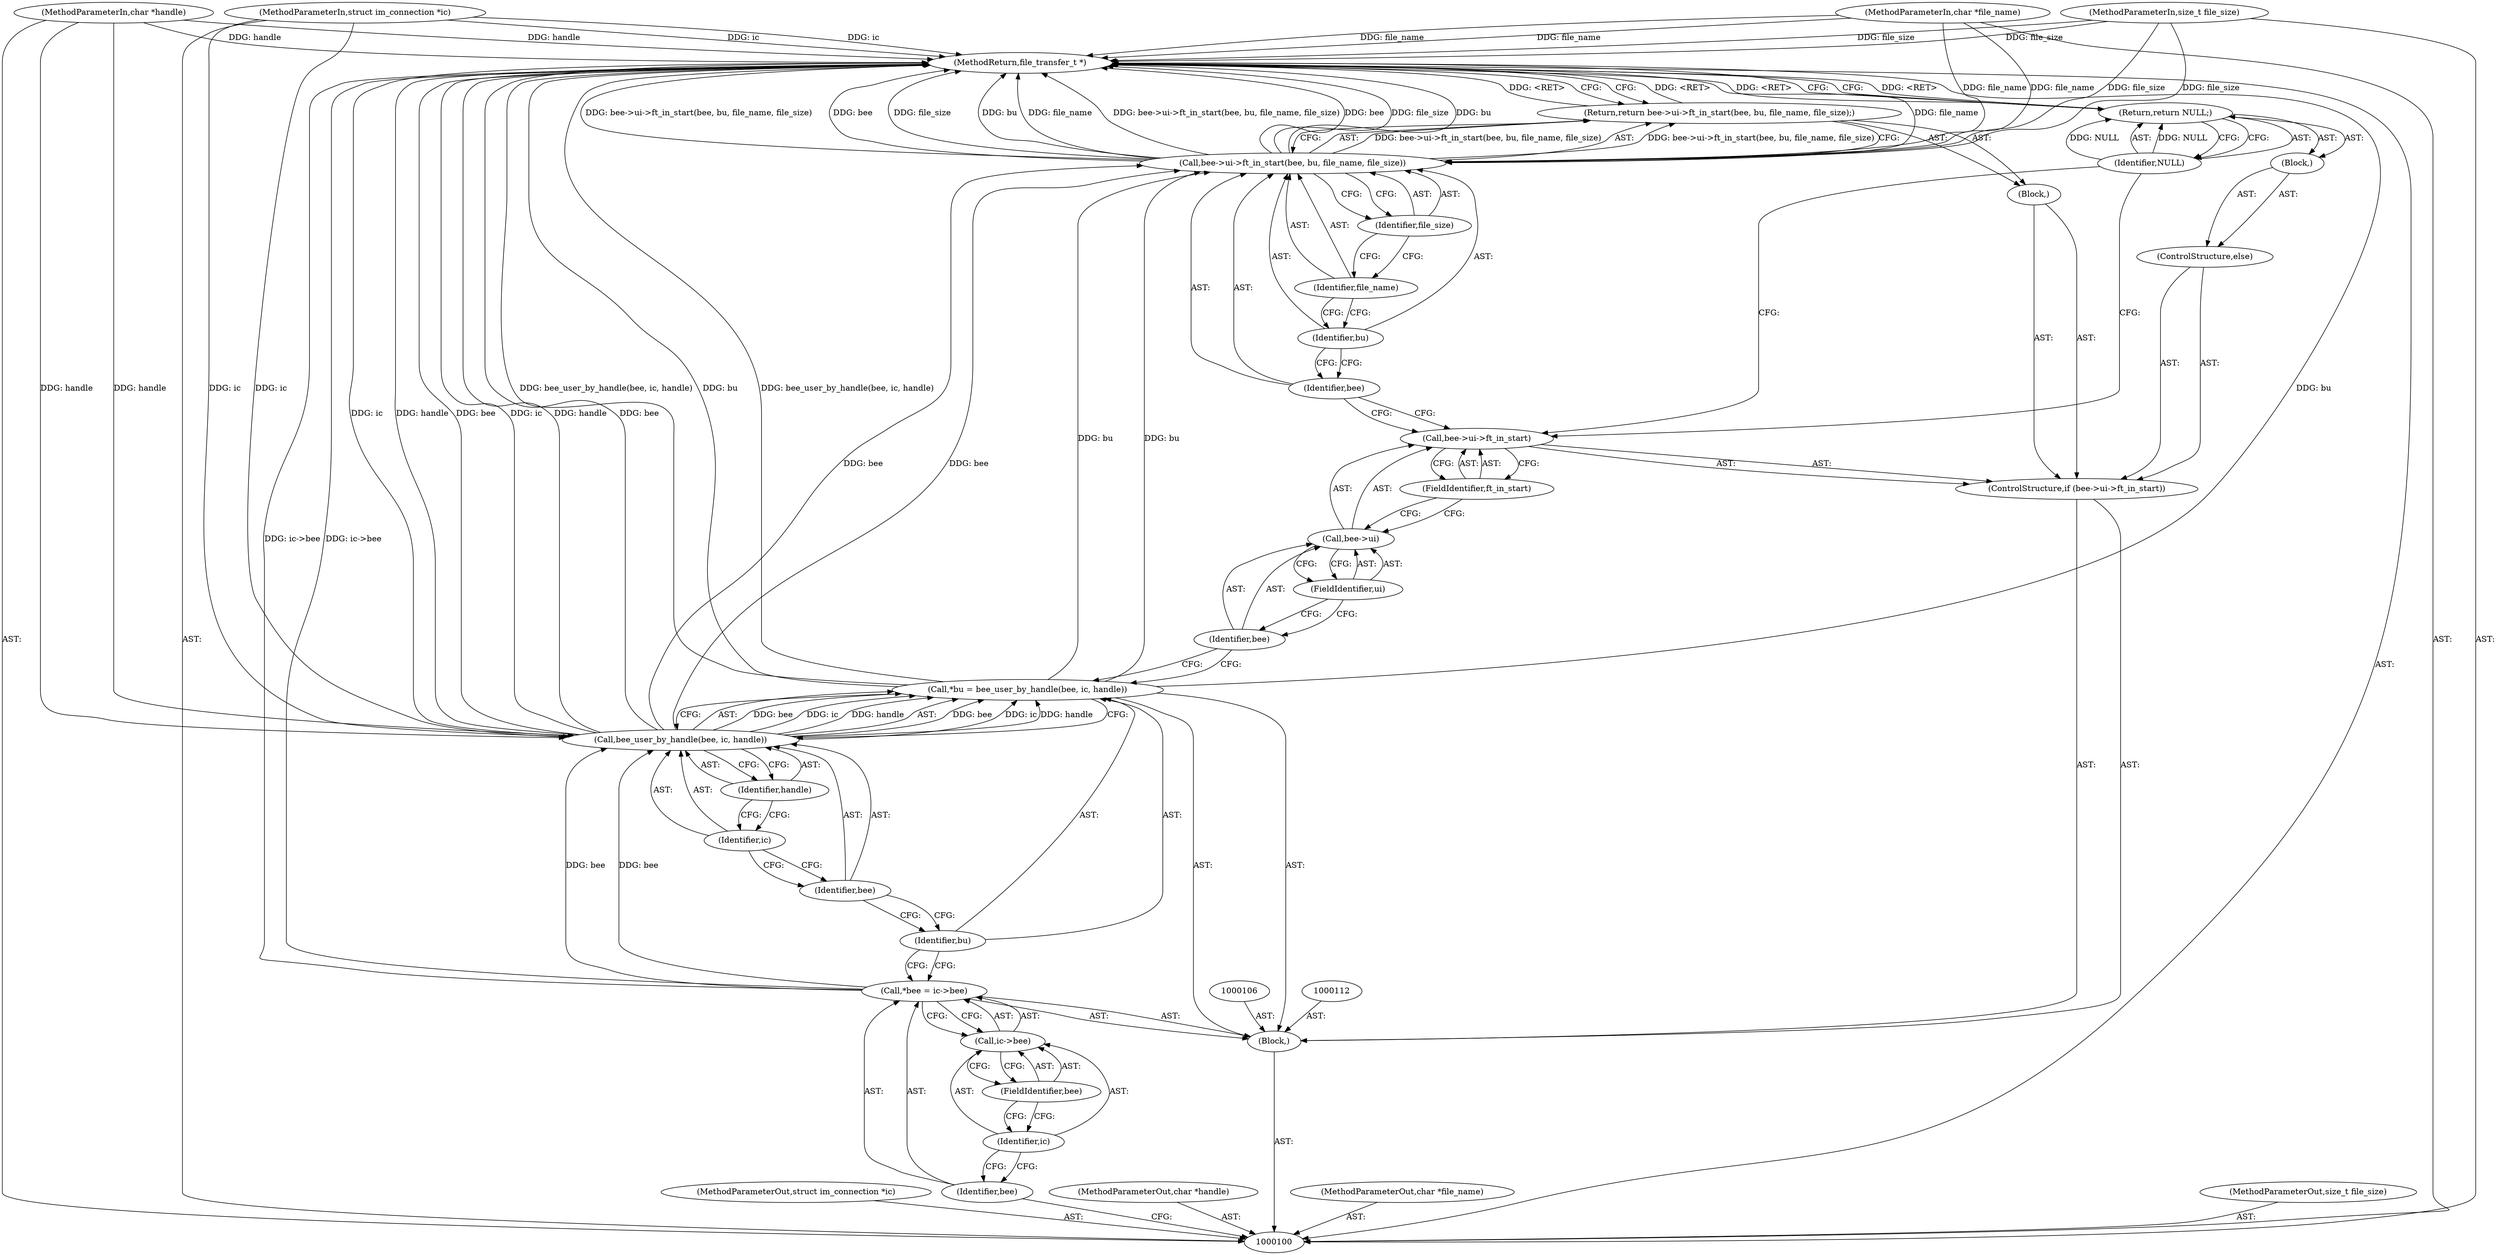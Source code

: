 digraph "1_bitlbee_701ab8129ba9ea64f569daedca9a8603abad740f" {
"1000136" [label="(MethodReturn,file_transfer_t *)"];
"1000101" [label="(MethodParameterIn,struct im_connection *ic)"];
"1000169" [label="(MethodParameterOut,struct im_connection *ic)"];
"1000102" [label="(MethodParameterIn,char *handle)"];
"1000170" [label="(MethodParameterOut,char *handle)"];
"1000103" [label="(MethodParameterIn,char *file_name)"];
"1000171" [label="(MethodParameterOut,char *file_name)"];
"1000104" [label="(MethodParameterIn,size_t file_size)"];
"1000172" [label="(MethodParameterOut,size_t file_size)"];
"1000105" [label="(Block,)"];
"1000109" [label="(Call,ic->bee)"];
"1000110" [label="(Identifier,ic)"];
"1000111" [label="(FieldIdentifier,bee)"];
"1000107" [label="(Call,*bee = ic->bee)"];
"1000108" [label="(Identifier,bee)"];
"1000113" [label="(Call,*bu = bee_user_by_handle(bee, ic, handle))"];
"1000114" [label="(Identifier,bu)"];
"1000115" [label="(Call,bee_user_by_handle(bee, ic, handle))"];
"1000116" [label="(Identifier,bee)"];
"1000117" [label="(Identifier,ic)"];
"1000118" [label="(Identifier,handle)"];
"1000119" [label="(ControlStructure,if (bee->ui->ft_in_start))"];
"1000123" [label="(FieldIdentifier,ui)"];
"1000124" [label="(FieldIdentifier,ft_in_start)"];
"1000125" [label="(Block,)"];
"1000120" [label="(Call,bee->ui->ft_in_start)"];
"1000121" [label="(Call,bee->ui)"];
"1000122" [label="(Identifier,bee)"];
"1000127" [label="(Call,bee->ui->ft_in_start(bee, bu, file_name, file_size))"];
"1000126" [label="(Return,return bee->ui->ft_in_start(bee, bu, file_name, file_size);)"];
"1000128" [label="(Identifier,bee)"];
"1000129" [label="(Identifier,bu)"];
"1000130" [label="(Identifier,file_name)"];
"1000131" [label="(Identifier,file_size)"];
"1000132" [label="(ControlStructure,else)"];
"1000133" [label="(Block,)"];
"1000135" [label="(Identifier,NULL)"];
"1000134" [label="(Return,return NULL;)"];
"1000136" -> "1000100"  [label="AST: "];
"1000136" -> "1000126"  [label="CFG: "];
"1000136" -> "1000134"  [label="CFG: "];
"1000115" -> "1000136"  [label="DDG: ic"];
"1000115" -> "1000136"  [label="DDG: handle"];
"1000115" -> "1000136"  [label="DDG: bee"];
"1000127" -> "1000136"  [label="DDG: file_name"];
"1000127" -> "1000136"  [label="DDG: bee->ui->ft_in_start(bee, bu, file_name, file_size)"];
"1000127" -> "1000136"  [label="DDG: bee"];
"1000127" -> "1000136"  [label="DDG: file_size"];
"1000127" -> "1000136"  [label="DDG: bu"];
"1000104" -> "1000136"  [label="DDG: file_size"];
"1000113" -> "1000136"  [label="DDG: bu"];
"1000113" -> "1000136"  [label="DDG: bee_user_by_handle(bee, ic, handle)"];
"1000102" -> "1000136"  [label="DDG: handle"];
"1000107" -> "1000136"  [label="DDG: ic->bee"];
"1000103" -> "1000136"  [label="DDG: file_name"];
"1000101" -> "1000136"  [label="DDG: ic"];
"1000134" -> "1000136"  [label="DDG: <RET>"];
"1000126" -> "1000136"  [label="DDG: <RET>"];
"1000101" -> "1000100"  [label="AST: "];
"1000101" -> "1000136"  [label="DDG: ic"];
"1000101" -> "1000115"  [label="DDG: ic"];
"1000169" -> "1000100"  [label="AST: "];
"1000102" -> "1000100"  [label="AST: "];
"1000102" -> "1000136"  [label="DDG: handle"];
"1000102" -> "1000115"  [label="DDG: handle"];
"1000170" -> "1000100"  [label="AST: "];
"1000103" -> "1000100"  [label="AST: "];
"1000103" -> "1000136"  [label="DDG: file_name"];
"1000103" -> "1000127"  [label="DDG: file_name"];
"1000171" -> "1000100"  [label="AST: "];
"1000104" -> "1000100"  [label="AST: "];
"1000104" -> "1000136"  [label="DDG: file_size"];
"1000104" -> "1000127"  [label="DDG: file_size"];
"1000172" -> "1000100"  [label="AST: "];
"1000105" -> "1000100"  [label="AST: "];
"1000106" -> "1000105"  [label="AST: "];
"1000107" -> "1000105"  [label="AST: "];
"1000112" -> "1000105"  [label="AST: "];
"1000113" -> "1000105"  [label="AST: "];
"1000119" -> "1000105"  [label="AST: "];
"1000109" -> "1000107"  [label="AST: "];
"1000109" -> "1000111"  [label="CFG: "];
"1000110" -> "1000109"  [label="AST: "];
"1000111" -> "1000109"  [label="AST: "];
"1000107" -> "1000109"  [label="CFG: "];
"1000110" -> "1000109"  [label="AST: "];
"1000110" -> "1000108"  [label="CFG: "];
"1000111" -> "1000110"  [label="CFG: "];
"1000111" -> "1000109"  [label="AST: "];
"1000111" -> "1000110"  [label="CFG: "];
"1000109" -> "1000111"  [label="CFG: "];
"1000107" -> "1000105"  [label="AST: "];
"1000107" -> "1000109"  [label="CFG: "];
"1000108" -> "1000107"  [label="AST: "];
"1000109" -> "1000107"  [label="AST: "];
"1000114" -> "1000107"  [label="CFG: "];
"1000107" -> "1000136"  [label="DDG: ic->bee"];
"1000107" -> "1000115"  [label="DDG: bee"];
"1000108" -> "1000107"  [label="AST: "];
"1000108" -> "1000100"  [label="CFG: "];
"1000110" -> "1000108"  [label="CFG: "];
"1000113" -> "1000105"  [label="AST: "];
"1000113" -> "1000115"  [label="CFG: "];
"1000114" -> "1000113"  [label="AST: "];
"1000115" -> "1000113"  [label="AST: "];
"1000122" -> "1000113"  [label="CFG: "];
"1000113" -> "1000136"  [label="DDG: bu"];
"1000113" -> "1000136"  [label="DDG: bee_user_by_handle(bee, ic, handle)"];
"1000115" -> "1000113"  [label="DDG: bee"];
"1000115" -> "1000113"  [label="DDG: ic"];
"1000115" -> "1000113"  [label="DDG: handle"];
"1000113" -> "1000127"  [label="DDG: bu"];
"1000114" -> "1000113"  [label="AST: "];
"1000114" -> "1000107"  [label="CFG: "];
"1000116" -> "1000114"  [label="CFG: "];
"1000115" -> "1000113"  [label="AST: "];
"1000115" -> "1000118"  [label="CFG: "];
"1000116" -> "1000115"  [label="AST: "];
"1000117" -> "1000115"  [label="AST: "];
"1000118" -> "1000115"  [label="AST: "];
"1000113" -> "1000115"  [label="CFG: "];
"1000115" -> "1000136"  [label="DDG: ic"];
"1000115" -> "1000136"  [label="DDG: handle"];
"1000115" -> "1000136"  [label="DDG: bee"];
"1000115" -> "1000113"  [label="DDG: bee"];
"1000115" -> "1000113"  [label="DDG: ic"];
"1000115" -> "1000113"  [label="DDG: handle"];
"1000107" -> "1000115"  [label="DDG: bee"];
"1000101" -> "1000115"  [label="DDG: ic"];
"1000102" -> "1000115"  [label="DDG: handle"];
"1000115" -> "1000127"  [label="DDG: bee"];
"1000116" -> "1000115"  [label="AST: "];
"1000116" -> "1000114"  [label="CFG: "];
"1000117" -> "1000116"  [label="CFG: "];
"1000117" -> "1000115"  [label="AST: "];
"1000117" -> "1000116"  [label="CFG: "];
"1000118" -> "1000117"  [label="CFG: "];
"1000118" -> "1000115"  [label="AST: "];
"1000118" -> "1000117"  [label="CFG: "];
"1000115" -> "1000118"  [label="CFG: "];
"1000119" -> "1000105"  [label="AST: "];
"1000120" -> "1000119"  [label="AST: "];
"1000125" -> "1000119"  [label="AST: "];
"1000132" -> "1000119"  [label="AST: "];
"1000123" -> "1000121"  [label="AST: "];
"1000123" -> "1000122"  [label="CFG: "];
"1000121" -> "1000123"  [label="CFG: "];
"1000124" -> "1000120"  [label="AST: "];
"1000124" -> "1000121"  [label="CFG: "];
"1000120" -> "1000124"  [label="CFG: "];
"1000125" -> "1000119"  [label="AST: "];
"1000126" -> "1000125"  [label="AST: "];
"1000120" -> "1000119"  [label="AST: "];
"1000120" -> "1000124"  [label="CFG: "];
"1000121" -> "1000120"  [label="AST: "];
"1000124" -> "1000120"  [label="AST: "];
"1000128" -> "1000120"  [label="CFG: "];
"1000135" -> "1000120"  [label="CFG: "];
"1000121" -> "1000120"  [label="AST: "];
"1000121" -> "1000123"  [label="CFG: "];
"1000122" -> "1000121"  [label="AST: "];
"1000123" -> "1000121"  [label="AST: "];
"1000124" -> "1000121"  [label="CFG: "];
"1000122" -> "1000121"  [label="AST: "];
"1000122" -> "1000113"  [label="CFG: "];
"1000123" -> "1000122"  [label="CFG: "];
"1000127" -> "1000126"  [label="AST: "];
"1000127" -> "1000131"  [label="CFG: "];
"1000128" -> "1000127"  [label="AST: "];
"1000129" -> "1000127"  [label="AST: "];
"1000130" -> "1000127"  [label="AST: "];
"1000131" -> "1000127"  [label="AST: "];
"1000126" -> "1000127"  [label="CFG: "];
"1000127" -> "1000136"  [label="DDG: file_name"];
"1000127" -> "1000136"  [label="DDG: bee->ui->ft_in_start(bee, bu, file_name, file_size)"];
"1000127" -> "1000136"  [label="DDG: bee"];
"1000127" -> "1000136"  [label="DDG: file_size"];
"1000127" -> "1000136"  [label="DDG: bu"];
"1000127" -> "1000126"  [label="DDG: bee->ui->ft_in_start(bee, bu, file_name, file_size)"];
"1000115" -> "1000127"  [label="DDG: bee"];
"1000113" -> "1000127"  [label="DDG: bu"];
"1000103" -> "1000127"  [label="DDG: file_name"];
"1000104" -> "1000127"  [label="DDG: file_size"];
"1000126" -> "1000125"  [label="AST: "];
"1000126" -> "1000127"  [label="CFG: "];
"1000127" -> "1000126"  [label="AST: "];
"1000136" -> "1000126"  [label="CFG: "];
"1000126" -> "1000136"  [label="DDG: <RET>"];
"1000127" -> "1000126"  [label="DDG: bee->ui->ft_in_start(bee, bu, file_name, file_size)"];
"1000128" -> "1000127"  [label="AST: "];
"1000128" -> "1000120"  [label="CFG: "];
"1000129" -> "1000128"  [label="CFG: "];
"1000129" -> "1000127"  [label="AST: "];
"1000129" -> "1000128"  [label="CFG: "];
"1000130" -> "1000129"  [label="CFG: "];
"1000130" -> "1000127"  [label="AST: "];
"1000130" -> "1000129"  [label="CFG: "];
"1000131" -> "1000130"  [label="CFG: "];
"1000131" -> "1000127"  [label="AST: "];
"1000131" -> "1000130"  [label="CFG: "];
"1000127" -> "1000131"  [label="CFG: "];
"1000132" -> "1000119"  [label="AST: "];
"1000133" -> "1000132"  [label="AST: "];
"1000133" -> "1000132"  [label="AST: "];
"1000134" -> "1000133"  [label="AST: "];
"1000135" -> "1000134"  [label="AST: "];
"1000135" -> "1000120"  [label="CFG: "];
"1000134" -> "1000135"  [label="CFG: "];
"1000135" -> "1000134"  [label="DDG: NULL"];
"1000134" -> "1000133"  [label="AST: "];
"1000134" -> "1000135"  [label="CFG: "];
"1000135" -> "1000134"  [label="AST: "];
"1000136" -> "1000134"  [label="CFG: "];
"1000134" -> "1000136"  [label="DDG: <RET>"];
"1000135" -> "1000134"  [label="DDG: NULL"];
}
